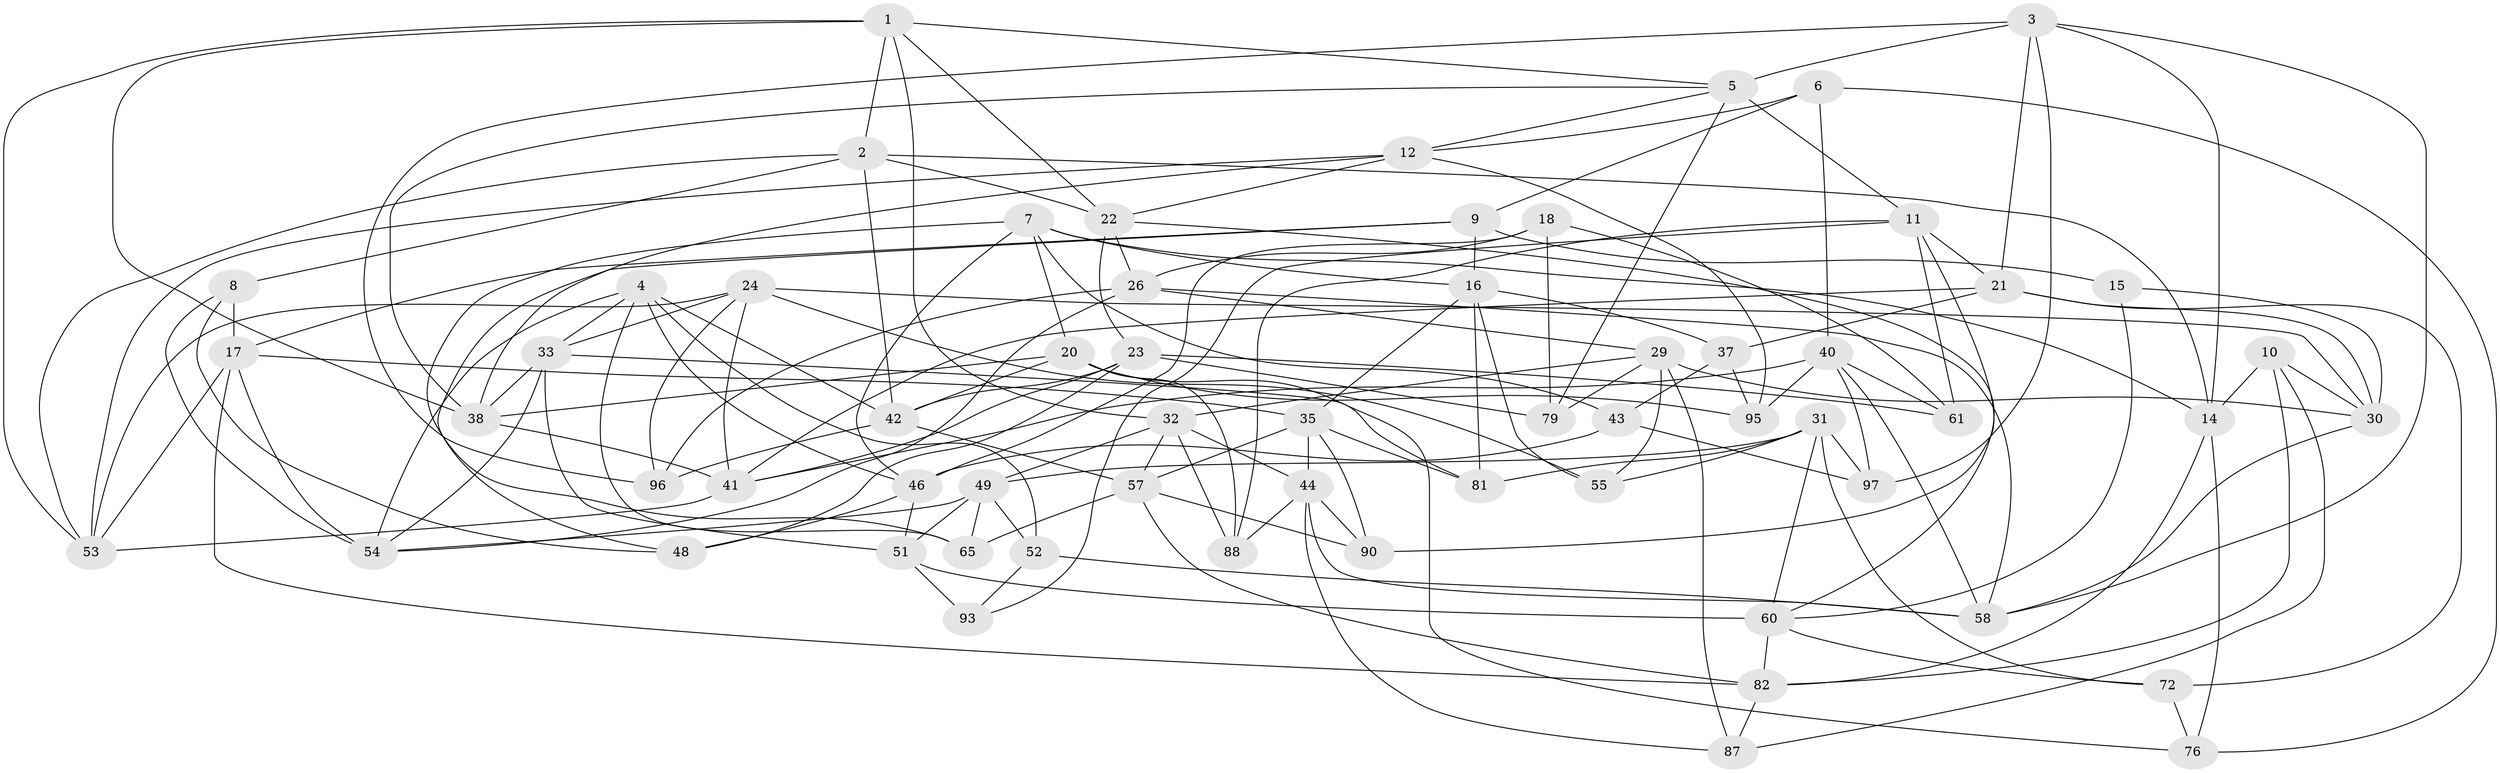 // original degree distribution, {4: 1.0}
// Generated by graph-tools (version 1.1) at 2025/42/03/06/25 10:42:25]
// undirected, 61 vertices, 158 edges
graph export_dot {
graph [start="1"]
  node [color=gray90,style=filled];
  1 [super="+25"];
  2 [super="+80"];
  3 [super="+85"];
  4 [super="+94"];
  5 [super="+19"];
  6;
  7 [super="+56"];
  8;
  9 [super="+91"];
  10;
  11 [super="+73"];
  12 [super="+13"];
  14 [super="+86"];
  15;
  16 [super="+28"];
  17 [super="+75"];
  18;
  20 [super="+77"];
  21 [super="+34"];
  22 [super="+66"];
  23 [super="+27"];
  24 [super="+36"];
  26 [super="+71"];
  29 [super="+39"];
  30 [super="+67"];
  31 [super="+89"];
  32 [super="+99"];
  33 [super="+59"];
  35 [super="+69"];
  37;
  38 [super="+70"];
  40 [super="+74"];
  41 [super="+50"];
  42 [super="+47"];
  43;
  44 [super="+45"];
  46 [super="+92"];
  48;
  49 [super="+84"];
  51 [super="+62"];
  52;
  53 [super="+83"];
  54 [super="+78"];
  55;
  57 [super="+68"];
  58 [super="+63"];
  60 [super="+64"];
  61;
  65;
  72;
  76;
  79;
  81;
  82 [super="+98"];
  87;
  88;
  90;
  93;
  95;
  96;
  97;
  1 -- 38;
  1 -- 5;
  1 -- 2;
  1 -- 32;
  1 -- 22;
  1 -- 53;
  2 -- 8;
  2 -- 14;
  2 -- 22;
  2 -- 42;
  2 -- 53;
  3 -- 96;
  3 -- 97;
  3 -- 58;
  3 -- 5;
  3 -- 21;
  3 -- 14;
  4 -- 65;
  4 -- 42;
  4 -- 52;
  4 -- 33;
  4 -- 54;
  4 -- 46;
  5 -- 79;
  5 -- 11;
  5 -- 38;
  5 -- 12;
  6 -- 76;
  6 -- 9;
  6 -- 40;
  6 -- 12;
  7 -- 46;
  7 -- 65;
  7 -- 16;
  7 -- 43;
  7 -- 20;
  7 -- 14;
  8 -- 54;
  8 -- 48;
  8 -- 17;
  9 -- 16;
  9 -- 15 [weight=2];
  9 -- 48;
  9 -- 17;
  10 -- 14;
  10 -- 87;
  10 -- 30;
  10 -- 82;
  11 -- 88;
  11 -- 93;
  11 -- 90;
  11 -- 21;
  11 -- 61;
  12 -- 95;
  12 -- 38;
  12 -- 22;
  12 -- 53;
  14 -- 82;
  14 -- 76;
  15 -- 30;
  15 -- 60;
  16 -- 55;
  16 -- 37;
  16 -- 81;
  16 -- 35;
  17 -- 53;
  17 -- 35;
  17 -- 54;
  17 -- 82;
  18 -- 79;
  18 -- 61;
  18 -- 46;
  18 -- 26;
  20 -- 76;
  20 -- 95;
  20 -- 88;
  20 -- 42;
  20 -- 38;
  21 -- 37;
  21 -- 30;
  21 -- 72;
  21 -- 41;
  22 -- 60;
  22 -- 23;
  22 -- 26;
  23 -- 61;
  23 -- 48;
  23 -- 79;
  23 -- 42;
  23 -- 41;
  24 -- 33;
  24 -- 96;
  24 -- 53;
  24 -- 55;
  24 -- 30;
  24 -- 41;
  26 -- 58;
  26 -- 96;
  26 -- 29;
  26 -- 54;
  29 -- 79;
  29 -- 30;
  29 -- 55;
  29 -- 87;
  29 -- 32;
  30 -- 58;
  31 -- 55;
  31 -- 97;
  31 -- 72;
  31 -- 81;
  31 -- 60;
  31 -- 49;
  32 -- 88;
  32 -- 44;
  32 -- 57;
  32 -- 49;
  33 -- 81;
  33 -- 51;
  33 -- 38;
  33 -- 54;
  35 -- 44;
  35 -- 81;
  35 -- 90;
  35 -- 57;
  37 -- 95;
  37 -- 43;
  38 -- 41;
  40 -- 61;
  40 -- 41;
  40 -- 97;
  40 -- 58;
  40 -- 95;
  41 -- 53;
  42 -- 57;
  42 -- 96;
  43 -- 97;
  43 -- 46;
  44 -- 87;
  44 -- 88;
  44 -- 90;
  44 -- 58;
  46 -- 51;
  46 -- 48;
  49 -- 54;
  49 -- 51;
  49 -- 65;
  49 -- 52;
  51 -- 93 [weight=2];
  51 -- 60;
  52 -- 93;
  52 -- 58;
  57 -- 65;
  57 -- 82;
  57 -- 90;
  60 -- 72;
  60 -- 82;
  72 -- 76;
  82 -- 87;
}
